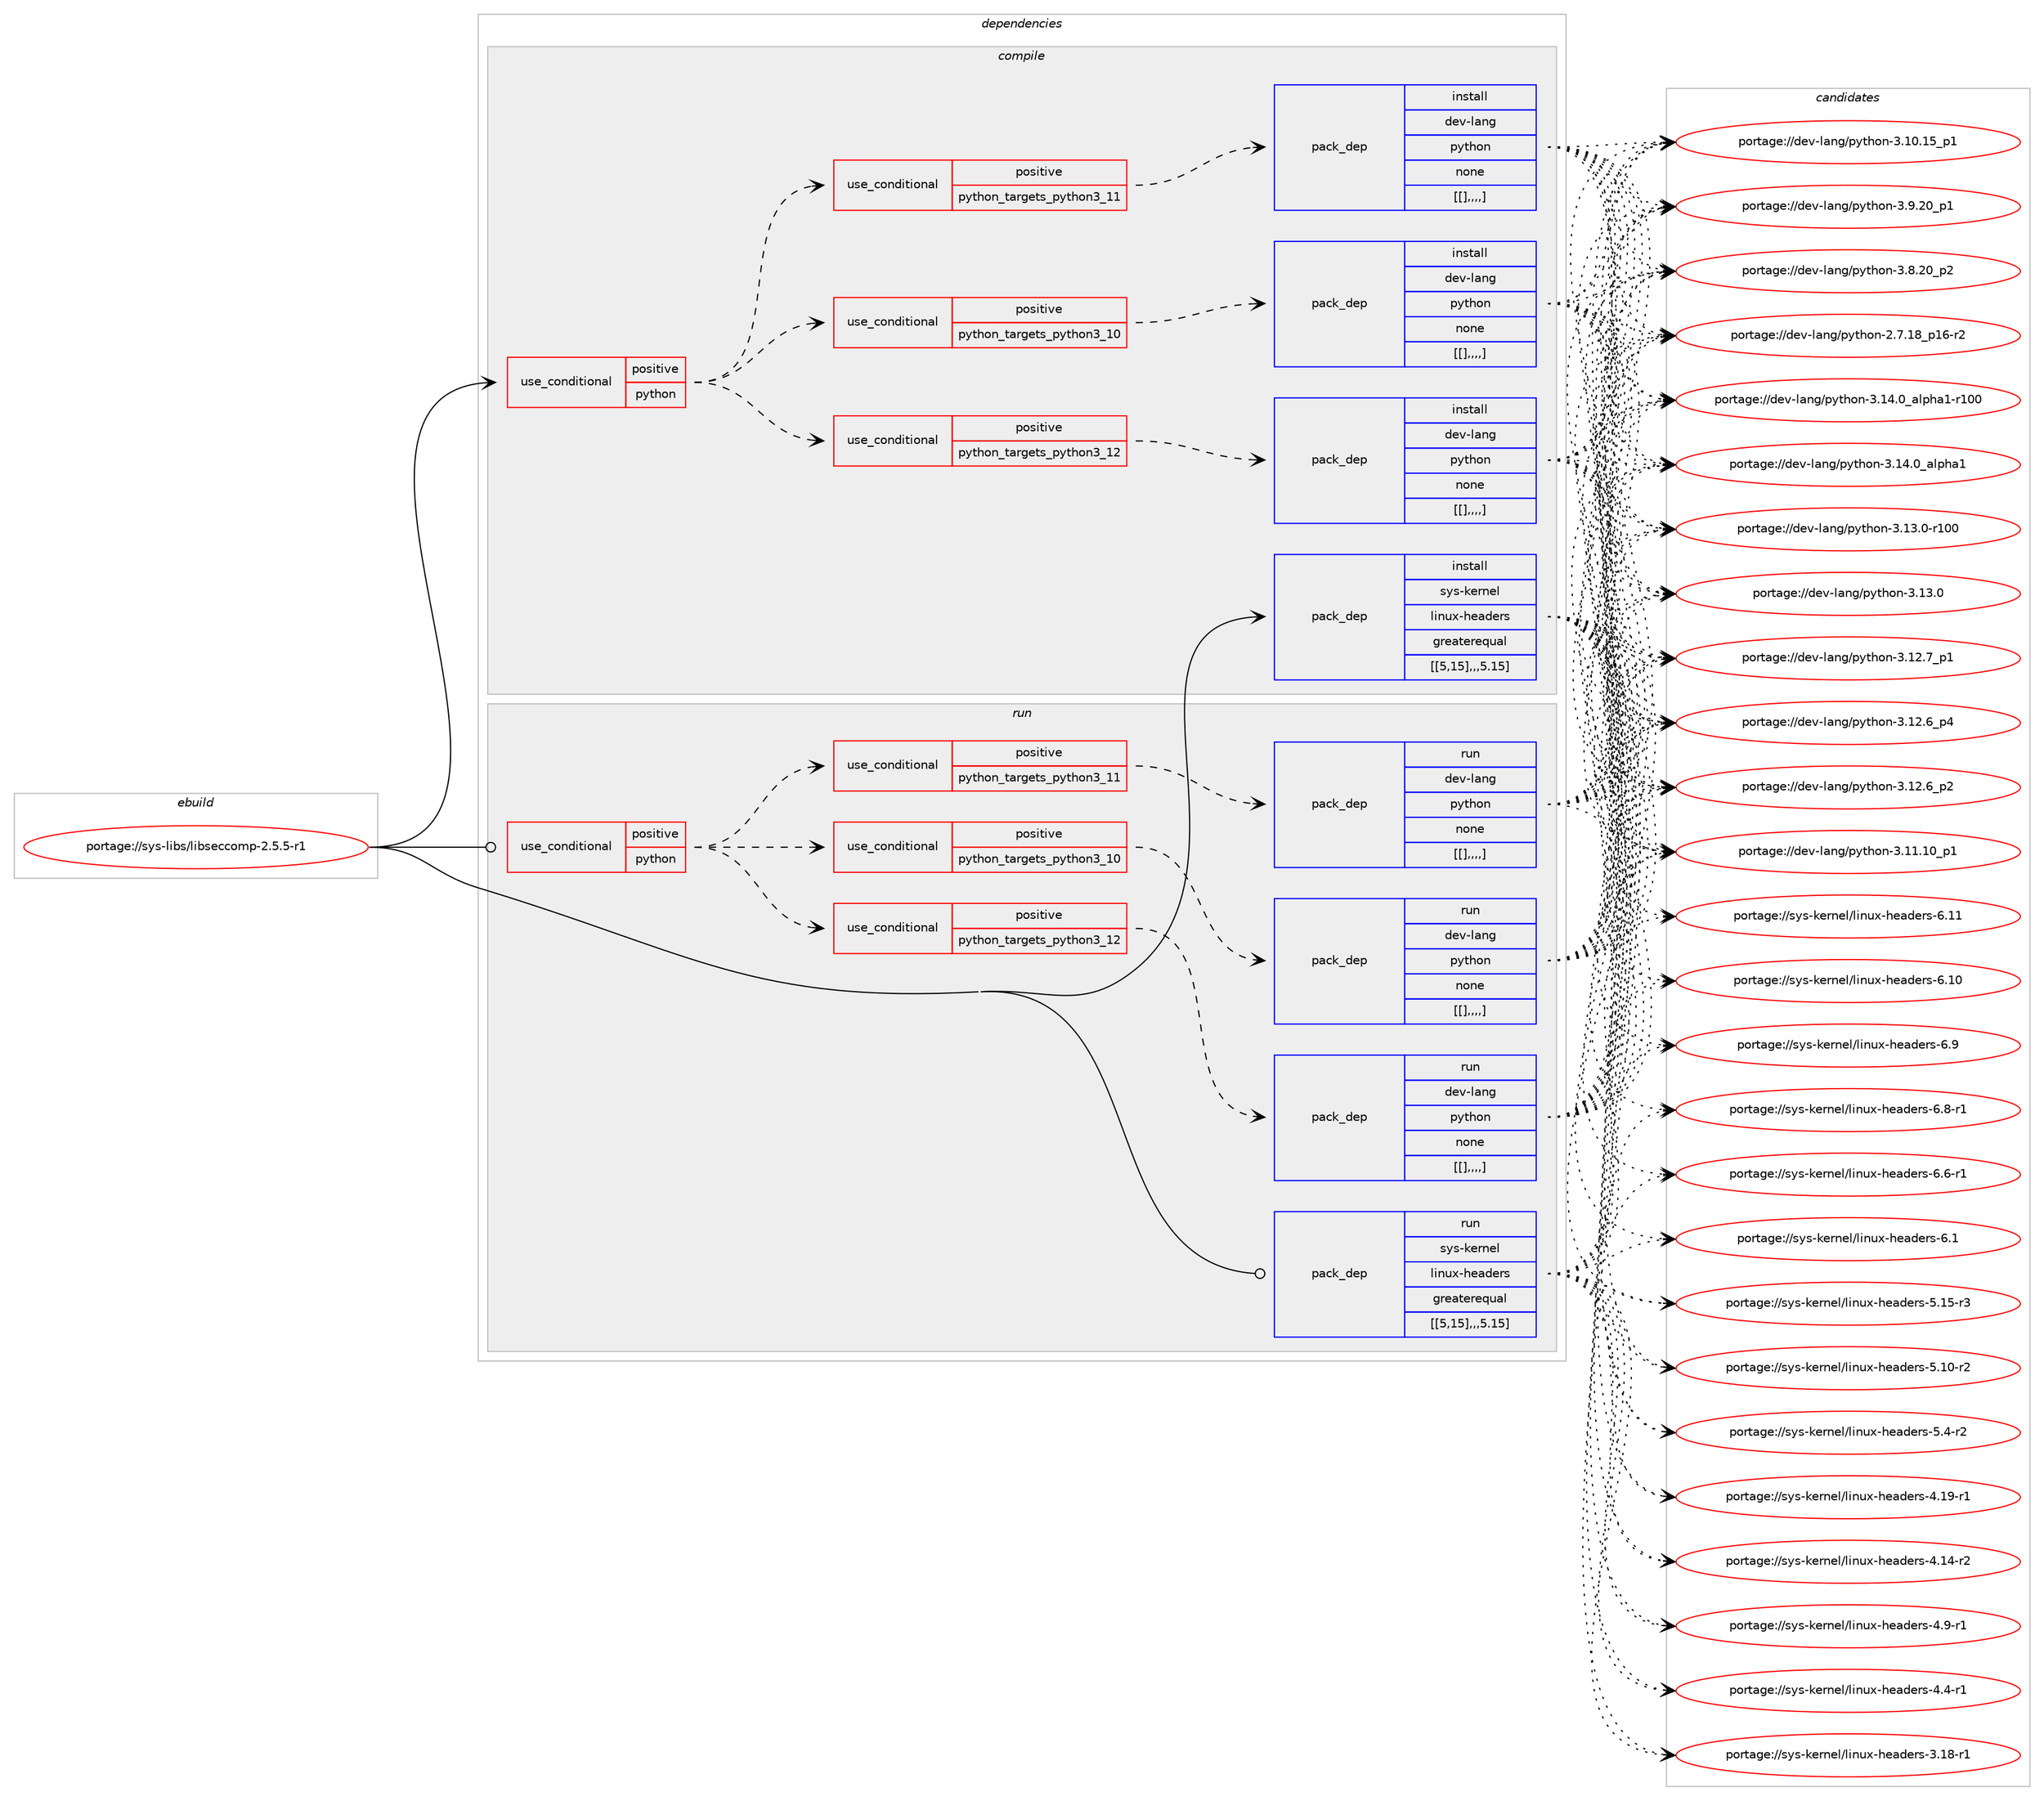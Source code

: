 digraph prolog {

# *************
# Graph options
# *************

newrank=true;
concentrate=true;
compound=true;
graph [rankdir=LR,fontname=Helvetica,fontsize=10,ranksep=1.5];#, ranksep=2.5, nodesep=0.2];
edge  [arrowhead=vee];
node  [fontname=Helvetica,fontsize=10];

# **********
# The ebuild
# **********

subgraph cluster_leftcol {
color=gray;
label=<<i>ebuild</i>>;
id [label="portage://sys-libs/libseccomp-2.5.5-r1", color=red, width=4, href="../sys-libs/libseccomp-2.5.5-r1.svg"];
}

# ****************
# The dependencies
# ****************

subgraph cluster_midcol {
color=gray;
label=<<i>dependencies</i>>;
subgraph cluster_compile {
fillcolor="#eeeeee";
style=filled;
label=<<i>compile</i>>;
subgraph cond124545 {
dependency465091 [label=<<TABLE BORDER="0" CELLBORDER="1" CELLSPACING="0" CELLPADDING="4"><TR><TD ROWSPAN="3" CELLPADDING="10">use_conditional</TD></TR><TR><TD>positive</TD></TR><TR><TD>python</TD></TR></TABLE>>, shape=none, color=red];
subgraph cond124579 {
dependency465135 [label=<<TABLE BORDER="0" CELLBORDER="1" CELLSPACING="0" CELLPADDING="4"><TR><TD ROWSPAN="3" CELLPADDING="10">use_conditional</TD></TR><TR><TD>positive</TD></TR><TR><TD>python_targets_python3_10</TD></TR></TABLE>>, shape=none, color=red];
subgraph pack337302 {
dependency465179 [label=<<TABLE BORDER="0" CELLBORDER="1" CELLSPACING="0" CELLPADDING="4" WIDTH="220"><TR><TD ROWSPAN="6" CELLPADDING="30">pack_dep</TD></TR><TR><TD WIDTH="110">install</TD></TR><TR><TD>dev-lang</TD></TR><TR><TD>python</TD></TR><TR><TD>none</TD></TR><TR><TD>[[],,,,]</TD></TR></TABLE>>, shape=none, color=blue];
}
dependency465135:e -> dependency465179:w [weight=20,style="dashed",arrowhead="vee"];
}
dependency465091:e -> dependency465135:w [weight=20,style="dashed",arrowhead="vee"];
subgraph cond124616 {
dependency465299 [label=<<TABLE BORDER="0" CELLBORDER="1" CELLSPACING="0" CELLPADDING="4"><TR><TD ROWSPAN="3" CELLPADDING="10">use_conditional</TD></TR><TR><TD>positive</TD></TR><TR><TD>python_targets_python3_11</TD></TR></TABLE>>, shape=none, color=red];
subgraph pack337384 {
dependency465321 [label=<<TABLE BORDER="0" CELLBORDER="1" CELLSPACING="0" CELLPADDING="4" WIDTH="220"><TR><TD ROWSPAN="6" CELLPADDING="30">pack_dep</TD></TR><TR><TD WIDTH="110">install</TD></TR><TR><TD>dev-lang</TD></TR><TR><TD>python</TD></TR><TR><TD>none</TD></TR><TR><TD>[[],,,,]</TD></TR></TABLE>>, shape=none, color=blue];
}
dependency465299:e -> dependency465321:w [weight=20,style="dashed",arrowhead="vee"];
}
dependency465091:e -> dependency465299:w [weight=20,style="dashed",arrowhead="vee"];
subgraph cond124682 {
dependency465348 [label=<<TABLE BORDER="0" CELLBORDER="1" CELLSPACING="0" CELLPADDING="4"><TR><TD ROWSPAN="3" CELLPADDING="10">use_conditional</TD></TR><TR><TD>positive</TD></TR><TR><TD>python_targets_python3_12</TD></TR></TABLE>>, shape=none, color=red];
subgraph pack337416 {
dependency465351 [label=<<TABLE BORDER="0" CELLBORDER="1" CELLSPACING="0" CELLPADDING="4" WIDTH="220"><TR><TD ROWSPAN="6" CELLPADDING="30">pack_dep</TD></TR><TR><TD WIDTH="110">install</TD></TR><TR><TD>dev-lang</TD></TR><TR><TD>python</TD></TR><TR><TD>none</TD></TR><TR><TD>[[],,,,]</TD></TR></TABLE>>, shape=none, color=blue];
}
dependency465348:e -> dependency465351:w [weight=20,style="dashed",arrowhead="vee"];
}
dependency465091:e -> dependency465348:w [weight=20,style="dashed",arrowhead="vee"];
}
id:e -> dependency465091:w [weight=20,style="solid",arrowhead="vee"];
subgraph pack337420 {
dependency465429 [label=<<TABLE BORDER="0" CELLBORDER="1" CELLSPACING="0" CELLPADDING="4" WIDTH="220"><TR><TD ROWSPAN="6" CELLPADDING="30">pack_dep</TD></TR><TR><TD WIDTH="110">install</TD></TR><TR><TD>sys-kernel</TD></TR><TR><TD>linux-headers</TD></TR><TR><TD>greaterequal</TD></TR><TR><TD>[[5,15],,,5.15]</TD></TR></TABLE>>, shape=none, color=blue];
}
id:e -> dependency465429:w [weight=20,style="solid",arrowhead="vee"];
}
subgraph cluster_compileandrun {
fillcolor="#eeeeee";
style=filled;
label=<<i>compile and run</i>>;
}
subgraph cluster_run {
fillcolor="#eeeeee";
style=filled;
label=<<i>run</i>>;
subgraph cond124753 {
dependency465520 [label=<<TABLE BORDER="0" CELLBORDER="1" CELLSPACING="0" CELLPADDING="4"><TR><TD ROWSPAN="3" CELLPADDING="10">use_conditional</TD></TR><TR><TD>positive</TD></TR><TR><TD>python</TD></TR></TABLE>>, shape=none, color=red];
subgraph cond124756 {
dependency465528 [label=<<TABLE BORDER="0" CELLBORDER="1" CELLSPACING="0" CELLPADDING="4"><TR><TD ROWSPAN="3" CELLPADDING="10">use_conditional</TD></TR><TR><TD>positive</TD></TR><TR><TD>python_targets_python3_10</TD></TR></TABLE>>, shape=none, color=red];
subgraph pack337522 {
dependency465532 [label=<<TABLE BORDER="0" CELLBORDER="1" CELLSPACING="0" CELLPADDING="4" WIDTH="220"><TR><TD ROWSPAN="6" CELLPADDING="30">pack_dep</TD></TR><TR><TD WIDTH="110">run</TD></TR><TR><TD>dev-lang</TD></TR><TR><TD>python</TD></TR><TR><TD>none</TD></TR><TR><TD>[[],,,,]</TD></TR></TABLE>>, shape=none, color=blue];
}
dependency465528:e -> dependency465532:w [weight=20,style="dashed",arrowhead="vee"];
}
dependency465520:e -> dependency465528:w [weight=20,style="dashed",arrowhead="vee"];
subgraph cond124760 {
dependency465562 [label=<<TABLE BORDER="0" CELLBORDER="1" CELLSPACING="0" CELLPADDING="4"><TR><TD ROWSPAN="3" CELLPADDING="10">use_conditional</TD></TR><TR><TD>positive</TD></TR><TR><TD>python_targets_python3_11</TD></TR></TABLE>>, shape=none, color=red];
subgraph pack337545 {
dependency465619 [label=<<TABLE BORDER="0" CELLBORDER="1" CELLSPACING="0" CELLPADDING="4" WIDTH="220"><TR><TD ROWSPAN="6" CELLPADDING="30">pack_dep</TD></TR><TR><TD WIDTH="110">run</TD></TR><TR><TD>dev-lang</TD></TR><TR><TD>python</TD></TR><TR><TD>none</TD></TR><TR><TD>[[],,,,]</TD></TR></TABLE>>, shape=none, color=blue];
}
dependency465562:e -> dependency465619:w [weight=20,style="dashed",arrowhead="vee"];
}
dependency465520:e -> dependency465562:w [weight=20,style="dashed",arrowhead="vee"];
subgraph cond124796 {
dependency465670 [label=<<TABLE BORDER="0" CELLBORDER="1" CELLSPACING="0" CELLPADDING="4"><TR><TD ROWSPAN="3" CELLPADDING="10">use_conditional</TD></TR><TR><TD>positive</TD></TR><TR><TD>python_targets_python3_12</TD></TR></TABLE>>, shape=none, color=red];
subgraph pack337625 {
dependency465694 [label=<<TABLE BORDER="0" CELLBORDER="1" CELLSPACING="0" CELLPADDING="4" WIDTH="220"><TR><TD ROWSPAN="6" CELLPADDING="30">pack_dep</TD></TR><TR><TD WIDTH="110">run</TD></TR><TR><TD>dev-lang</TD></TR><TR><TD>python</TD></TR><TR><TD>none</TD></TR><TR><TD>[[],,,,]</TD></TR></TABLE>>, shape=none, color=blue];
}
dependency465670:e -> dependency465694:w [weight=20,style="dashed",arrowhead="vee"];
}
dependency465520:e -> dependency465670:w [weight=20,style="dashed",arrowhead="vee"];
}
id:e -> dependency465520:w [weight=20,style="solid",arrowhead="odot"];
subgraph pack337645 {
dependency465725 [label=<<TABLE BORDER="0" CELLBORDER="1" CELLSPACING="0" CELLPADDING="4" WIDTH="220"><TR><TD ROWSPAN="6" CELLPADDING="30">pack_dep</TD></TR><TR><TD WIDTH="110">run</TD></TR><TR><TD>sys-kernel</TD></TR><TR><TD>linux-headers</TD></TR><TR><TD>greaterequal</TD></TR><TR><TD>[[5,15],,,5.15]</TD></TR></TABLE>>, shape=none, color=blue];
}
id:e -> dependency465725:w [weight=20,style="solid",arrowhead="odot"];
}
}

# **************
# The candidates
# **************

subgraph cluster_choices {
rank=same;
color=gray;
label=<<i>candidates</i>>;

subgraph choice337069 {
color=black;
nodesep=1;
choice100101118451089711010347112121116104111110455146495246489597108112104974945114494848 [label="portage://dev-lang/python-3.14.0_alpha1-r100", color=red, width=4,href="../dev-lang/python-3.14.0_alpha1-r100.svg"];
choice1001011184510897110103471121211161041111104551464952464895971081121049749 [label="portage://dev-lang/python-3.14.0_alpha1", color=red, width=4,href="../dev-lang/python-3.14.0_alpha1.svg"];
choice1001011184510897110103471121211161041111104551464951464845114494848 [label="portage://dev-lang/python-3.13.0-r100", color=red, width=4,href="../dev-lang/python-3.13.0-r100.svg"];
choice10010111845108971101034711212111610411111045514649514648 [label="portage://dev-lang/python-3.13.0", color=red, width=4,href="../dev-lang/python-3.13.0.svg"];
choice100101118451089711010347112121116104111110455146495046559511249 [label="portage://dev-lang/python-3.12.7_p1", color=red, width=4,href="../dev-lang/python-3.12.7_p1.svg"];
choice100101118451089711010347112121116104111110455146495046549511252 [label="portage://dev-lang/python-3.12.6_p4", color=red, width=4,href="../dev-lang/python-3.12.6_p4.svg"];
choice100101118451089711010347112121116104111110455146495046549511250 [label="portage://dev-lang/python-3.12.6_p2", color=red, width=4,href="../dev-lang/python-3.12.6_p2.svg"];
choice10010111845108971101034711212111610411111045514649494649489511249 [label="portage://dev-lang/python-3.11.10_p1", color=red, width=4,href="../dev-lang/python-3.11.10_p1.svg"];
choice10010111845108971101034711212111610411111045514649484649539511249 [label="portage://dev-lang/python-3.10.15_p1", color=red, width=4,href="../dev-lang/python-3.10.15_p1.svg"];
choice100101118451089711010347112121116104111110455146574650489511249 [label="portage://dev-lang/python-3.9.20_p1", color=red, width=4,href="../dev-lang/python-3.9.20_p1.svg"];
choice100101118451089711010347112121116104111110455146564650489511250 [label="portage://dev-lang/python-3.8.20_p2", color=red, width=4,href="../dev-lang/python-3.8.20_p2.svg"];
choice100101118451089711010347112121116104111110455046554649569511249544511450 [label="portage://dev-lang/python-2.7.18_p16-r2", color=red, width=4,href="../dev-lang/python-2.7.18_p16-r2.svg"];
dependency465179:e -> choice100101118451089711010347112121116104111110455146495246489597108112104974945114494848:w [style=dotted,weight="100"];
dependency465179:e -> choice1001011184510897110103471121211161041111104551464952464895971081121049749:w [style=dotted,weight="100"];
dependency465179:e -> choice1001011184510897110103471121211161041111104551464951464845114494848:w [style=dotted,weight="100"];
dependency465179:e -> choice10010111845108971101034711212111610411111045514649514648:w [style=dotted,weight="100"];
dependency465179:e -> choice100101118451089711010347112121116104111110455146495046559511249:w [style=dotted,weight="100"];
dependency465179:e -> choice100101118451089711010347112121116104111110455146495046549511252:w [style=dotted,weight="100"];
dependency465179:e -> choice100101118451089711010347112121116104111110455146495046549511250:w [style=dotted,weight="100"];
dependency465179:e -> choice10010111845108971101034711212111610411111045514649494649489511249:w [style=dotted,weight="100"];
dependency465179:e -> choice10010111845108971101034711212111610411111045514649484649539511249:w [style=dotted,weight="100"];
dependency465179:e -> choice100101118451089711010347112121116104111110455146574650489511249:w [style=dotted,weight="100"];
dependency465179:e -> choice100101118451089711010347112121116104111110455146564650489511250:w [style=dotted,weight="100"];
dependency465179:e -> choice100101118451089711010347112121116104111110455046554649569511249544511450:w [style=dotted,weight="100"];
}
subgraph choice337075 {
color=black;
nodesep=1;
choice100101118451089711010347112121116104111110455146495246489597108112104974945114494848 [label="portage://dev-lang/python-3.14.0_alpha1-r100", color=red, width=4,href="../dev-lang/python-3.14.0_alpha1-r100.svg"];
choice1001011184510897110103471121211161041111104551464952464895971081121049749 [label="portage://dev-lang/python-3.14.0_alpha1", color=red, width=4,href="../dev-lang/python-3.14.0_alpha1.svg"];
choice1001011184510897110103471121211161041111104551464951464845114494848 [label="portage://dev-lang/python-3.13.0-r100", color=red, width=4,href="../dev-lang/python-3.13.0-r100.svg"];
choice10010111845108971101034711212111610411111045514649514648 [label="portage://dev-lang/python-3.13.0", color=red, width=4,href="../dev-lang/python-3.13.0.svg"];
choice100101118451089711010347112121116104111110455146495046559511249 [label="portage://dev-lang/python-3.12.7_p1", color=red, width=4,href="../dev-lang/python-3.12.7_p1.svg"];
choice100101118451089711010347112121116104111110455146495046549511252 [label="portage://dev-lang/python-3.12.6_p4", color=red, width=4,href="../dev-lang/python-3.12.6_p4.svg"];
choice100101118451089711010347112121116104111110455146495046549511250 [label="portage://dev-lang/python-3.12.6_p2", color=red, width=4,href="../dev-lang/python-3.12.6_p2.svg"];
choice10010111845108971101034711212111610411111045514649494649489511249 [label="portage://dev-lang/python-3.11.10_p1", color=red, width=4,href="../dev-lang/python-3.11.10_p1.svg"];
choice10010111845108971101034711212111610411111045514649484649539511249 [label="portage://dev-lang/python-3.10.15_p1", color=red, width=4,href="../dev-lang/python-3.10.15_p1.svg"];
choice100101118451089711010347112121116104111110455146574650489511249 [label="portage://dev-lang/python-3.9.20_p1", color=red, width=4,href="../dev-lang/python-3.9.20_p1.svg"];
choice100101118451089711010347112121116104111110455146564650489511250 [label="portage://dev-lang/python-3.8.20_p2", color=red, width=4,href="../dev-lang/python-3.8.20_p2.svg"];
choice100101118451089711010347112121116104111110455046554649569511249544511450 [label="portage://dev-lang/python-2.7.18_p16-r2", color=red, width=4,href="../dev-lang/python-2.7.18_p16-r2.svg"];
dependency465321:e -> choice100101118451089711010347112121116104111110455146495246489597108112104974945114494848:w [style=dotted,weight="100"];
dependency465321:e -> choice1001011184510897110103471121211161041111104551464952464895971081121049749:w [style=dotted,weight="100"];
dependency465321:e -> choice1001011184510897110103471121211161041111104551464951464845114494848:w [style=dotted,weight="100"];
dependency465321:e -> choice10010111845108971101034711212111610411111045514649514648:w [style=dotted,weight="100"];
dependency465321:e -> choice100101118451089711010347112121116104111110455146495046559511249:w [style=dotted,weight="100"];
dependency465321:e -> choice100101118451089711010347112121116104111110455146495046549511252:w [style=dotted,weight="100"];
dependency465321:e -> choice100101118451089711010347112121116104111110455146495046549511250:w [style=dotted,weight="100"];
dependency465321:e -> choice10010111845108971101034711212111610411111045514649494649489511249:w [style=dotted,weight="100"];
dependency465321:e -> choice10010111845108971101034711212111610411111045514649484649539511249:w [style=dotted,weight="100"];
dependency465321:e -> choice100101118451089711010347112121116104111110455146574650489511249:w [style=dotted,weight="100"];
dependency465321:e -> choice100101118451089711010347112121116104111110455146564650489511250:w [style=dotted,weight="100"];
dependency465321:e -> choice100101118451089711010347112121116104111110455046554649569511249544511450:w [style=dotted,weight="100"];
}
subgraph choice337097 {
color=black;
nodesep=1;
choice100101118451089711010347112121116104111110455146495246489597108112104974945114494848 [label="portage://dev-lang/python-3.14.0_alpha1-r100", color=red, width=4,href="../dev-lang/python-3.14.0_alpha1-r100.svg"];
choice1001011184510897110103471121211161041111104551464952464895971081121049749 [label="portage://dev-lang/python-3.14.0_alpha1", color=red, width=4,href="../dev-lang/python-3.14.0_alpha1.svg"];
choice1001011184510897110103471121211161041111104551464951464845114494848 [label="portage://dev-lang/python-3.13.0-r100", color=red, width=4,href="../dev-lang/python-3.13.0-r100.svg"];
choice10010111845108971101034711212111610411111045514649514648 [label="portage://dev-lang/python-3.13.0", color=red, width=4,href="../dev-lang/python-3.13.0.svg"];
choice100101118451089711010347112121116104111110455146495046559511249 [label="portage://dev-lang/python-3.12.7_p1", color=red, width=4,href="../dev-lang/python-3.12.7_p1.svg"];
choice100101118451089711010347112121116104111110455146495046549511252 [label="portage://dev-lang/python-3.12.6_p4", color=red, width=4,href="../dev-lang/python-3.12.6_p4.svg"];
choice100101118451089711010347112121116104111110455146495046549511250 [label="portage://dev-lang/python-3.12.6_p2", color=red, width=4,href="../dev-lang/python-3.12.6_p2.svg"];
choice10010111845108971101034711212111610411111045514649494649489511249 [label="portage://dev-lang/python-3.11.10_p1", color=red, width=4,href="../dev-lang/python-3.11.10_p1.svg"];
choice10010111845108971101034711212111610411111045514649484649539511249 [label="portage://dev-lang/python-3.10.15_p1", color=red, width=4,href="../dev-lang/python-3.10.15_p1.svg"];
choice100101118451089711010347112121116104111110455146574650489511249 [label="portage://dev-lang/python-3.9.20_p1", color=red, width=4,href="../dev-lang/python-3.9.20_p1.svg"];
choice100101118451089711010347112121116104111110455146564650489511250 [label="portage://dev-lang/python-3.8.20_p2", color=red, width=4,href="../dev-lang/python-3.8.20_p2.svg"];
choice100101118451089711010347112121116104111110455046554649569511249544511450 [label="portage://dev-lang/python-2.7.18_p16-r2", color=red, width=4,href="../dev-lang/python-2.7.18_p16-r2.svg"];
dependency465351:e -> choice100101118451089711010347112121116104111110455146495246489597108112104974945114494848:w [style=dotted,weight="100"];
dependency465351:e -> choice1001011184510897110103471121211161041111104551464952464895971081121049749:w [style=dotted,weight="100"];
dependency465351:e -> choice1001011184510897110103471121211161041111104551464951464845114494848:w [style=dotted,weight="100"];
dependency465351:e -> choice10010111845108971101034711212111610411111045514649514648:w [style=dotted,weight="100"];
dependency465351:e -> choice100101118451089711010347112121116104111110455146495046559511249:w [style=dotted,weight="100"];
dependency465351:e -> choice100101118451089711010347112121116104111110455146495046549511252:w [style=dotted,weight="100"];
dependency465351:e -> choice100101118451089711010347112121116104111110455146495046549511250:w [style=dotted,weight="100"];
dependency465351:e -> choice10010111845108971101034711212111610411111045514649494649489511249:w [style=dotted,weight="100"];
dependency465351:e -> choice10010111845108971101034711212111610411111045514649484649539511249:w [style=dotted,weight="100"];
dependency465351:e -> choice100101118451089711010347112121116104111110455146574650489511249:w [style=dotted,weight="100"];
dependency465351:e -> choice100101118451089711010347112121116104111110455146564650489511250:w [style=dotted,weight="100"];
dependency465351:e -> choice100101118451089711010347112121116104111110455046554649569511249544511450:w [style=dotted,weight="100"];
}
subgraph choice337125 {
color=black;
nodesep=1;
choice115121115451071011141101011084710810511011712045104101971001011141154554464949 [label="portage://sys-kernel/linux-headers-6.11", color=red, width=4,href="../sys-kernel/linux-headers-6.11.svg"];
choice115121115451071011141101011084710810511011712045104101971001011141154554464948 [label="portage://sys-kernel/linux-headers-6.10", color=red, width=4,href="../sys-kernel/linux-headers-6.10.svg"];
choice1151211154510710111411010110847108105110117120451041019710010111411545544657 [label="portage://sys-kernel/linux-headers-6.9", color=red, width=4,href="../sys-kernel/linux-headers-6.9.svg"];
choice11512111545107101114110101108471081051101171204510410197100101114115455446564511449 [label="portage://sys-kernel/linux-headers-6.8-r1", color=red, width=4,href="../sys-kernel/linux-headers-6.8-r1.svg"];
choice11512111545107101114110101108471081051101171204510410197100101114115455446544511449 [label="portage://sys-kernel/linux-headers-6.6-r1", color=red, width=4,href="../sys-kernel/linux-headers-6.6-r1.svg"];
choice1151211154510710111411010110847108105110117120451041019710010111411545544649 [label="portage://sys-kernel/linux-headers-6.1", color=red, width=4,href="../sys-kernel/linux-headers-6.1.svg"];
choice1151211154510710111411010110847108105110117120451041019710010111411545534649534511451 [label="portage://sys-kernel/linux-headers-5.15-r3", color=red, width=4,href="../sys-kernel/linux-headers-5.15-r3.svg"];
choice1151211154510710111411010110847108105110117120451041019710010111411545534649484511450 [label="portage://sys-kernel/linux-headers-5.10-r2", color=red, width=4,href="../sys-kernel/linux-headers-5.10-r2.svg"];
choice11512111545107101114110101108471081051101171204510410197100101114115455346524511450 [label="portage://sys-kernel/linux-headers-5.4-r2", color=red, width=4,href="../sys-kernel/linux-headers-5.4-r2.svg"];
choice1151211154510710111411010110847108105110117120451041019710010111411545524649574511449 [label="portage://sys-kernel/linux-headers-4.19-r1", color=red, width=4,href="../sys-kernel/linux-headers-4.19-r1.svg"];
choice1151211154510710111411010110847108105110117120451041019710010111411545524649524511450 [label="portage://sys-kernel/linux-headers-4.14-r2", color=red, width=4,href="../sys-kernel/linux-headers-4.14-r2.svg"];
choice11512111545107101114110101108471081051101171204510410197100101114115455246574511449 [label="portage://sys-kernel/linux-headers-4.9-r1", color=red, width=4,href="../sys-kernel/linux-headers-4.9-r1.svg"];
choice11512111545107101114110101108471081051101171204510410197100101114115455246524511449 [label="portage://sys-kernel/linux-headers-4.4-r1", color=red, width=4,href="../sys-kernel/linux-headers-4.4-r1.svg"];
choice1151211154510710111411010110847108105110117120451041019710010111411545514649564511449 [label="portage://sys-kernel/linux-headers-3.18-r1", color=red, width=4,href="../sys-kernel/linux-headers-3.18-r1.svg"];
dependency465429:e -> choice115121115451071011141101011084710810511011712045104101971001011141154554464949:w [style=dotted,weight="100"];
dependency465429:e -> choice115121115451071011141101011084710810511011712045104101971001011141154554464948:w [style=dotted,weight="100"];
dependency465429:e -> choice1151211154510710111411010110847108105110117120451041019710010111411545544657:w [style=dotted,weight="100"];
dependency465429:e -> choice11512111545107101114110101108471081051101171204510410197100101114115455446564511449:w [style=dotted,weight="100"];
dependency465429:e -> choice11512111545107101114110101108471081051101171204510410197100101114115455446544511449:w [style=dotted,weight="100"];
dependency465429:e -> choice1151211154510710111411010110847108105110117120451041019710010111411545544649:w [style=dotted,weight="100"];
dependency465429:e -> choice1151211154510710111411010110847108105110117120451041019710010111411545534649534511451:w [style=dotted,weight="100"];
dependency465429:e -> choice1151211154510710111411010110847108105110117120451041019710010111411545534649484511450:w [style=dotted,weight="100"];
dependency465429:e -> choice11512111545107101114110101108471081051101171204510410197100101114115455346524511450:w [style=dotted,weight="100"];
dependency465429:e -> choice1151211154510710111411010110847108105110117120451041019710010111411545524649574511449:w [style=dotted,weight="100"];
dependency465429:e -> choice1151211154510710111411010110847108105110117120451041019710010111411545524649524511450:w [style=dotted,weight="100"];
dependency465429:e -> choice11512111545107101114110101108471081051101171204510410197100101114115455246574511449:w [style=dotted,weight="100"];
dependency465429:e -> choice11512111545107101114110101108471081051101171204510410197100101114115455246524511449:w [style=dotted,weight="100"];
dependency465429:e -> choice1151211154510710111411010110847108105110117120451041019710010111411545514649564511449:w [style=dotted,weight="100"];
}
subgraph choice337150 {
color=black;
nodesep=1;
choice100101118451089711010347112121116104111110455146495246489597108112104974945114494848 [label="portage://dev-lang/python-3.14.0_alpha1-r100", color=red, width=4,href="../dev-lang/python-3.14.0_alpha1-r100.svg"];
choice1001011184510897110103471121211161041111104551464952464895971081121049749 [label="portage://dev-lang/python-3.14.0_alpha1", color=red, width=4,href="../dev-lang/python-3.14.0_alpha1.svg"];
choice1001011184510897110103471121211161041111104551464951464845114494848 [label="portage://dev-lang/python-3.13.0-r100", color=red, width=4,href="../dev-lang/python-3.13.0-r100.svg"];
choice10010111845108971101034711212111610411111045514649514648 [label="portage://dev-lang/python-3.13.0", color=red, width=4,href="../dev-lang/python-3.13.0.svg"];
choice100101118451089711010347112121116104111110455146495046559511249 [label="portage://dev-lang/python-3.12.7_p1", color=red, width=4,href="../dev-lang/python-3.12.7_p1.svg"];
choice100101118451089711010347112121116104111110455146495046549511252 [label="portage://dev-lang/python-3.12.6_p4", color=red, width=4,href="../dev-lang/python-3.12.6_p4.svg"];
choice100101118451089711010347112121116104111110455146495046549511250 [label="portage://dev-lang/python-3.12.6_p2", color=red, width=4,href="../dev-lang/python-3.12.6_p2.svg"];
choice10010111845108971101034711212111610411111045514649494649489511249 [label="portage://dev-lang/python-3.11.10_p1", color=red, width=4,href="../dev-lang/python-3.11.10_p1.svg"];
choice10010111845108971101034711212111610411111045514649484649539511249 [label="portage://dev-lang/python-3.10.15_p1", color=red, width=4,href="../dev-lang/python-3.10.15_p1.svg"];
choice100101118451089711010347112121116104111110455146574650489511249 [label="portage://dev-lang/python-3.9.20_p1", color=red, width=4,href="../dev-lang/python-3.9.20_p1.svg"];
choice100101118451089711010347112121116104111110455146564650489511250 [label="portage://dev-lang/python-3.8.20_p2", color=red, width=4,href="../dev-lang/python-3.8.20_p2.svg"];
choice100101118451089711010347112121116104111110455046554649569511249544511450 [label="portage://dev-lang/python-2.7.18_p16-r2", color=red, width=4,href="../dev-lang/python-2.7.18_p16-r2.svg"];
dependency465532:e -> choice100101118451089711010347112121116104111110455146495246489597108112104974945114494848:w [style=dotted,weight="100"];
dependency465532:e -> choice1001011184510897110103471121211161041111104551464952464895971081121049749:w [style=dotted,weight="100"];
dependency465532:e -> choice1001011184510897110103471121211161041111104551464951464845114494848:w [style=dotted,weight="100"];
dependency465532:e -> choice10010111845108971101034711212111610411111045514649514648:w [style=dotted,weight="100"];
dependency465532:e -> choice100101118451089711010347112121116104111110455146495046559511249:w [style=dotted,weight="100"];
dependency465532:e -> choice100101118451089711010347112121116104111110455146495046549511252:w [style=dotted,weight="100"];
dependency465532:e -> choice100101118451089711010347112121116104111110455146495046549511250:w [style=dotted,weight="100"];
dependency465532:e -> choice10010111845108971101034711212111610411111045514649494649489511249:w [style=dotted,weight="100"];
dependency465532:e -> choice10010111845108971101034711212111610411111045514649484649539511249:w [style=dotted,weight="100"];
dependency465532:e -> choice100101118451089711010347112121116104111110455146574650489511249:w [style=dotted,weight="100"];
dependency465532:e -> choice100101118451089711010347112121116104111110455146564650489511250:w [style=dotted,weight="100"];
dependency465532:e -> choice100101118451089711010347112121116104111110455046554649569511249544511450:w [style=dotted,weight="100"];
}
subgraph choice337159 {
color=black;
nodesep=1;
choice100101118451089711010347112121116104111110455146495246489597108112104974945114494848 [label="portage://dev-lang/python-3.14.0_alpha1-r100", color=red, width=4,href="../dev-lang/python-3.14.0_alpha1-r100.svg"];
choice1001011184510897110103471121211161041111104551464952464895971081121049749 [label="portage://dev-lang/python-3.14.0_alpha1", color=red, width=4,href="../dev-lang/python-3.14.0_alpha1.svg"];
choice1001011184510897110103471121211161041111104551464951464845114494848 [label="portage://dev-lang/python-3.13.0-r100", color=red, width=4,href="../dev-lang/python-3.13.0-r100.svg"];
choice10010111845108971101034711212111610411111045514649514648 [label="portage://dev-lang/python-3.13.0", color=red, width=4,href="../dev-lang/python-3.13.0.svg"];
choice100101118451089711010347112121116104111110455146495046559511249 [label="portage://dev-lang/python-3.12.7_p1", color=red, width=4,href="../dev-lang/python-3.12.7_p1.svg"];
choice100101118451089711010347112121116104111110455146495046549511252 [label="portage://dev-lang/python-3.12.6_p4", color=red, width=4,href="../dev-lang/python-3.12.6_p4.svg"];
choice100101118451089711010347112121116104111110455146495046549511250 [label="portage://dev-lang/python-3.12.6_p2", color=red, width=4,href="../dev-lang/python-3.12.6_p2.svg"];
choice10010111845108971101034711212111610411111045514649494649489511249 [label="portage://dev-lang/python-3.11.10_p1", color=red, width=4,href="../dev-lang/python-3.11.10_p1.svg"];
choice10010111845108971101034711212111610411111045514649484649539511249 [label="portage://dev-lang/python-3.10.15_p1", color=red, width=4,href="../dev-lang/python-3.10.15_p1.svg"];
choice100101118451089711010347112121116104111110455146574650489511249 [label="portage://dev-lang/python-3.9.20_p1", color=red, width=4,href="../dev-lang/python-3.9.20_p1.svg"];
choice100101118451089711010347112121116104111110455146564650489511250 [label="portage://dev-lang/python-3.8.20_p2", color=red, width=4,href="../dev-lang/python-3.8.20_p2.svg"];
choice100101118451089711010347112121116104111110455046554649569511249544511450 [label="portage://dev-lang/python-2.7.18_p16-r2", color=red, width=4,href="../dev-lang/python-2.7.18_p16-r2.svg"];
dependency465619:e -> choice100101118451089711010347112121116104111110455146495246489597108112104974945114494848:w [style=dotted,weight="100"];
dependency465619:e -> choice1001011184510897110103471121211161041111104551464952464895971081121049749:w [style=dotted,weight="100"];
dependency465619:e -> choice1001011184510897110103471121211161041111104551464951464845114494848:w [style=dotted,weight="100"];
dependency465619:e -> choice10010111845108971101034711212111610411111045514649514648:w [style=dotted,weight="100"];
dependency465619:e -> choice100101118451089711010347112121116104111110455146495046559511249:w [style=dotted,weight="100"];
dependency465619:e -> choice100101118451089711010347112121116104111110455146495046549511252:w [style=dotted,weight="100"];
dependency465619:e -> choice100101118451089711010347112121116104111110455146495046549511250:w [style=dotted,weight="100"];
dependency465619:e -> choice10010111845108971101034711212111610411111045514649494649489511249:w [style=dotted,weight="100"];
dependency465619:e -> choice10010111845108971101034711212111610411111045514649484649539511249:w [style=dotted,weight="100"];
dependency465619:e -> choice100101118451089711010347112121116104111110455146574650489511249:w [style=dotted,weight="100"];
dependency465619:e -> choice100101118451089711010347112121116104111110455146564650489511250:w [style=dotted,weight="100"];
dependency465619:e -> choice100101118451089711010347112121116104111110455046554649569511249544511450:w [style=dotted,weight="100"];
}
subgraph choice337172 {
color=black;
nodesep=1;
choice100101118451089711010347112121116104111110455146495246489597108112104974945114494848 [label="portage://dev-lang/python-3.14.0_alpha1-r100", color=red, width=4,href="../dev-lang/python-3.14.0_alpha1-r100.svg"];
choice1001011184510897110103471121211161041111104551464952464895971081121049749 [label="portage://dev-lang/python-3.14.0_alpha1", color=red, width=4,href="../dev-lang/python-3.14.0_alpha1.svg"];
choice1001011184510897110103471121211161041111104551464951464845114494848 [label="portage://dev-lang/python-3.13.0-r100", color=red, width=4,href="../dev-lang/python-3.13.0-r100.svg"];
choice10010111845108971101034711212111610411111045514649514648 [label="portage://dev-lang/python-3.13.0", color=red, width=4,href="../dev-lang/python-3.13.0.svg"];
choice100101118451089711010347112121116104111110455146495046559511249 [label="portage://dev-lang/python-3.12.7_p1", color=red, width=4,href="../dev-lang/python-3.12.7_p1.svg"];
choice100101118451089711010347112121116104111110455146495046549511252 [label="portage://dev-lang/python-3.12.6_p4", color=red, width=4,href="../dev-lang/python-3.12.6_p4.svg"];
choice100101118451089711010347112121116104111110455146495046549511250 [label="portage://dev-lang/python-3.12.6_p2", color=red, width=4,href="../dev-lang/python-3.12.6_p2.svg"];
choice10010111845108971101034711212111610411111045514649494649489511249 [label="portage://dev-lang/python-3.11.10_p1", color=red, width=4,href="../dev-lang/python-3.11.10_p1.svg"];
choice10010111845108971101034711212111610411111045514649484649539511249 [label="portage://dev-lang/python-3.10.15_p1", color=red, width=4,href="../dev-lang/python-3.10.15_p1.svg"];
choice100101118451089711010347112121116104111110455146574650489511249 [label="portage://dev-lang/python-3.9.20_p1", color=red, width=4,href="../dev-lang/python-3.9.20_p1.svg"];
choice100101118451089711010347112121116104111110455146564650489511250 [label="portage://dev-lang/python-3.8.20_p2", color=red, width=4,href="../dev-lang/python-3.8.20_p2.svg"];
choice100101118451089711010347112121116104111110455046554649569511249544511450 [label="portage://dev-lang/python-2.7.18_p16-r2", color=red, width=4,href="../dev-lang/python-2.7.18_p16-r2.svg"];
dependency465694:e -> choice100101118451089711010347112121116104111110455146495246489597108112104974945114494848:w [style=dotted,weight="100"];
dependency465694:e -> choice1001011184510897110103471121211161041111104551464952464895971081121049749:w [style=dotted,weight="100"];
dependency465694:e -> choice1001011184510897110103471121211161041111104551464951464845114494848:w [style=dotted,weight="100"];
dependency465694:e -> choice10010111845108971101034711212111610411111045514649514648:w [style=dotted,weight="100"];
dependency465694:e -> choice100101118451089711010347112121116104111110455146495046559511249:w [style=dotted,weight="100"];
dependency465694:e -> choice100101118451089711010347112121116104111110455146495046549511252:w [style=dotted,weight="100"];
dependency465694:e -> choice100101118451089711010347112121116104111110455146495046549511250:w [style=dotted,weight="100"];
dependency465694:e -> choice10010111845108971101034711212111610411111045514649494649489511249:w [style=dotted,weight="100"];
dependency465694:e -> choice10010111845108971101034711212111610411111045514649484649539511249:w [style=dotted,weight="100"];
dependency465694:e -> choice100101118451089711010347112121116104111110455146574650489511249:w [style=dotted,weight="100"];
dependency465694:e -> choice100101118451089711010347112121116104111110455146564650489511250:w [style=dotted,weight="100"];
dependency465694:e -> choice100101118451089711010347112121116104111110455046554649569511249544511450:w [style=dotted,weight="100"];
}
subgraph choice337198 {
color=black;
nodesep=1;
choice115121115451071011141101011084710810511011712045104101971001011141154554464949 [label="portage://sys-kernel/linux-headers-6.11", color=red, width=4,href="../sys-kernel/linux-headers-6.11.svg"];
choice115121115451071011141101011084710810511011712045104101971001011141154554464948 [label="portage://sys-kernel/linux-headers-6.10", color=red, width=4,href="../sys-kernel/linux-headers-6.10.svg"];
choice1151211154510710111411010110847108105110117120451041019710010111411545544657 [label="portage://sys-kernel/linux-headers-6.9", color=red, width=4,href="../sys-kernel/linux-headers-6.9.svg"];
choice11512111545107101114110101108471081051101171204510410197100101114115455446564511449 [label="portage://sys-kernel/linux-headers-6.8-r1", color=red, width=4,href="../sys-kernel/linux-headers-6.8-r1.svg"];
choice11512111545107101114110101108471081051101171204510410197100101114115455446544511449 [label="portage://sys-kernel/linux-headers-6.6-r1", color=red, width=4,href="../sys-kernel/linux-headers-6.6-r1.svg"];
choice1151211154510710111411010110847108105110117120451041019710010111411545544649 [label="portage://sys-kernel/linux-headers-6.1", color=red, width=4,href="../sys-kernel/linux-headers-6.1.svg"];
choice1151211154510710111411010110847108105110117120451041019710010111411545534649534511451 [label="portage://sys-kernel/linux-headers-5.15-r3", color=red, width=4,href="../sys-kernel/linux-headers-5.15-r3.svg"];
choice1151211154510710111411010110847108105110117120451041019710010111411545534649484511450 [label="portage://sys-kernel/linux-headers-5.10-r2", color=red, width=4,href="../sys-kernel/linux-headers-5.10-r2.svg"];
choice11512111545107101114110101108471081051101171204510410197100101114115455346524511450 [label="portage://sys-kernel/linux-headers-5.4-r2", color=red, width=4,href="../sys-kernel/linux-headers-5.4-r2.svg"];
choice1151211154510710111411010110847108105110117120451041019710010111411545524649574511449 [label="portage://sys-kernel/linux-headers-4.19-r1", color=red, width=4,href="../sys-kernel/linux-headers-4.19-r1.svg"];
choice1151211154510710111411010110847108105110117120451041019710010111411545524649524511450 [label="portage://sys-kernel/linux-headers-4.14-r2", color=red, width=4,href="../sys-kernel/linux-headers-4.14-r2.svg"];
choice11512111545107101114110101108471081051101171204510410197100101114115455246574511449 [label="portage://sys-kernel/linux-headers-4.9-r1", color=red, width=4,href="../sys-kernel/linux-headers-4.9-r1.svg"];
choice11512111545107101114110101108471081051101171204510410197100101114115455246524511449 [label="portage://sys-kernel/linux-headers-4.4-r1", color=red, width=4,href="../sys-kernel/linux-headers-4.4-r1.svg"];
choice1151211154510710111411010110847108105110117120451041019710010111411545514649564511449 [label="portage://sys-kernel/linux-headers-3.18-r1", color=red, width=4,href="../sys-kernel/linux-headers-3.18-r1.svg"];
dependency465725:e -> choice115121115451071011141101011084710810511011712045104101971001011141154554464949:w [style=dotted,weight="100"];
dependency465725:e -> choice115121115451071011141101011084710810511011712045104101971001011141154554464948:w [style=dotted,weight="100"];
dependency465725:e -> choice1151211154510710111411010110847108105110117120451041019710010111411545544657:w [style=dotted,weight="100"];
dependency465725:e -> choice11512111545107101114110101108471081051101171204510410197100101114115455446564511449:w [style=dotted,weight="100"];
dependency465725:e -> choice11512111545107101114110101108471081051101171204510410197100101114115455446544511449:w [style=dotted,weight="100"];
dependency465725:e -> choice1151211154510710111411010110847108105110117120451041019710010111411545544649:w [style=dotted,weight="100"];
dependency465725:e -> choice1151211154510710111411010110847108105110117120451041019710010111411545534649534511451:w [style=dotted,weight="100"];
dependency465725:e -> choice1151211154510710111411010110847108105110117120451041019710010111411545534649484511450:w [style=dotted,weight="100"];
dependency465725:e -> choice11512111545107101114110101108471081051101171204510410197100101114115455346524511450:w [style=dotted,weight="100"];
dependency465725:e -> choice1151211154510710111411010110847108105110117120451041019710010111411545524649574511449:w [style=dotted,weight="100"];
dependency465725:e -> choice1151211154510710111411010110847108105110117120451041019710010111411545524649524511450:w [style=dotted,weight="100"];
dependency465725:e -> choice11512111545107101114110101108471081051101171204510410197100101114115455246574511449:w [style=dotted,weight="100"];
dependency465725:e -> choice11512111545107101114110101108471081051101171204510410197100101114115455246524511449:w [style=dotted,weight="100"];
dependency465725:e -> choice1151211154510710111411010110847108105110117120451041019710010111411545514649564511449:w [style=dotted,weight="100"];
}
}

}
